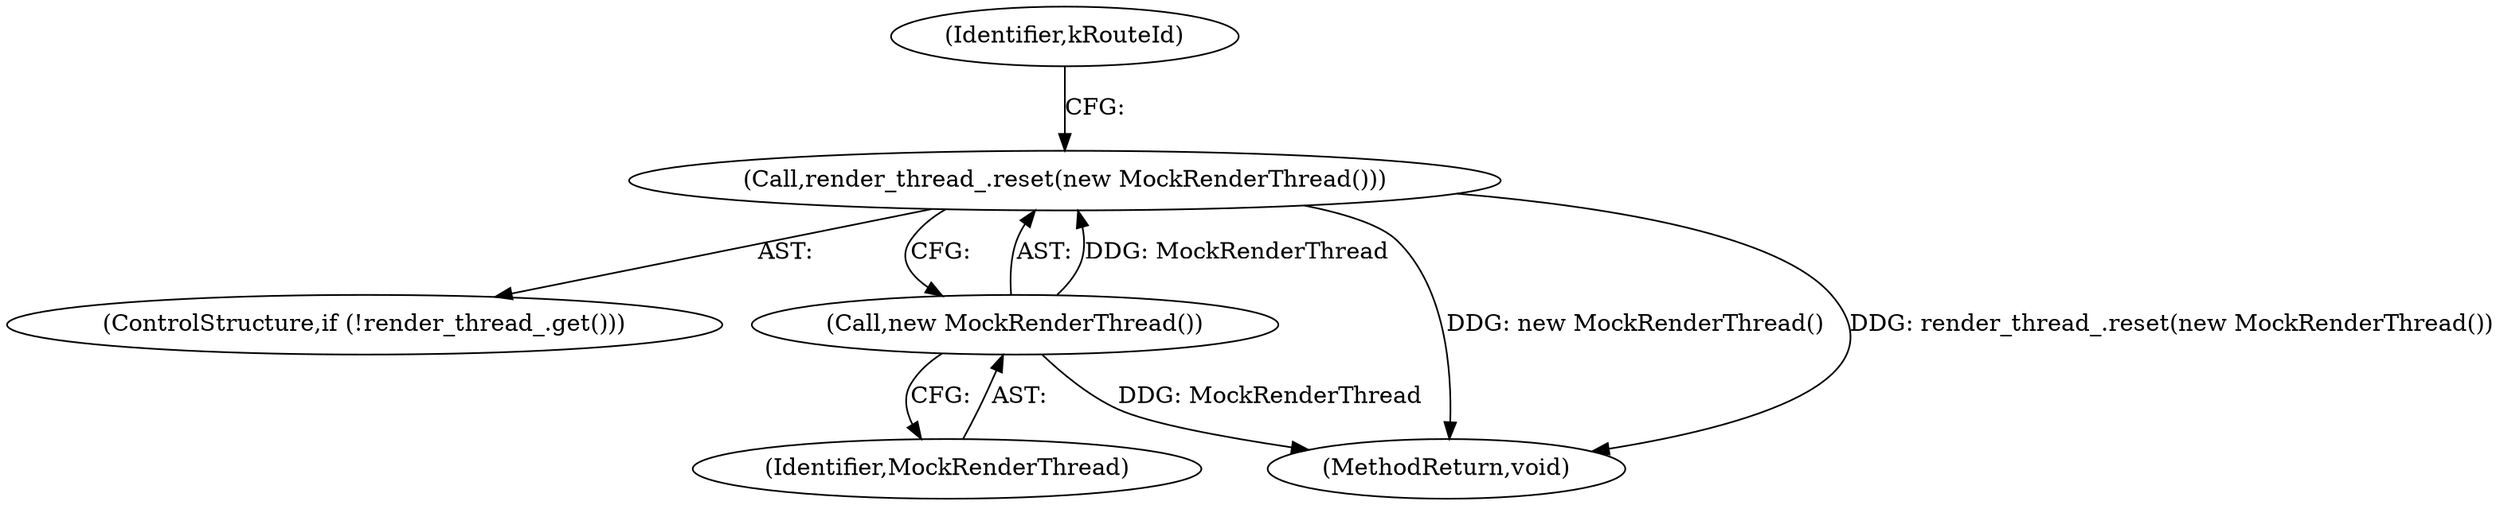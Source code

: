 digraph "0_Chrome_58436a1770176ece2c02b28a57bba2a89db5d58b_3@API" {
"1000113" [label="(Call,render_thread_.reset(new MockRenderThread()))"];
"1000114" [label="(Call,new MockRenderThread())"];
"1000114" [label="(Call,new MockRenderThread())"];
"1000110" [label="(ControlStructure,if (!render_thread_.get()))"];
"1000115" [label="(Identifier,MockRenderThread)"];
"1000162" [label="(MethodReturn,void)"];
"1000117" [label="(Identifier,kRouteId)"];
"1000113" [label="(Call,render_thread_.reset(new MockRenderThread()))"];
"1000113" -> "1000110"  [label="AST: "];
"1000113" -> "1000114"  [label="CFG: "];
"1000114" -> "1000113"  [label="AST: "];
"1000117" -> "1000113"  [label="CFG: "];
"1000113" -> "1000162"  [label="DDG: new MockRenderThread()"];
"1000113" -> "1000162"  [label="DDG: render_thread_.reset(new MockRenderThread())"];
"1000114" -> "1000113"  [label="DDG: MockRenderThread"];
"1000114" -> "1000115"  [label="CFG: "];
"1000115" -> "1000114"  [label="AST: "];
"1000114" -> "1000162"  [label="DDG: MockRenderThread"];
}
